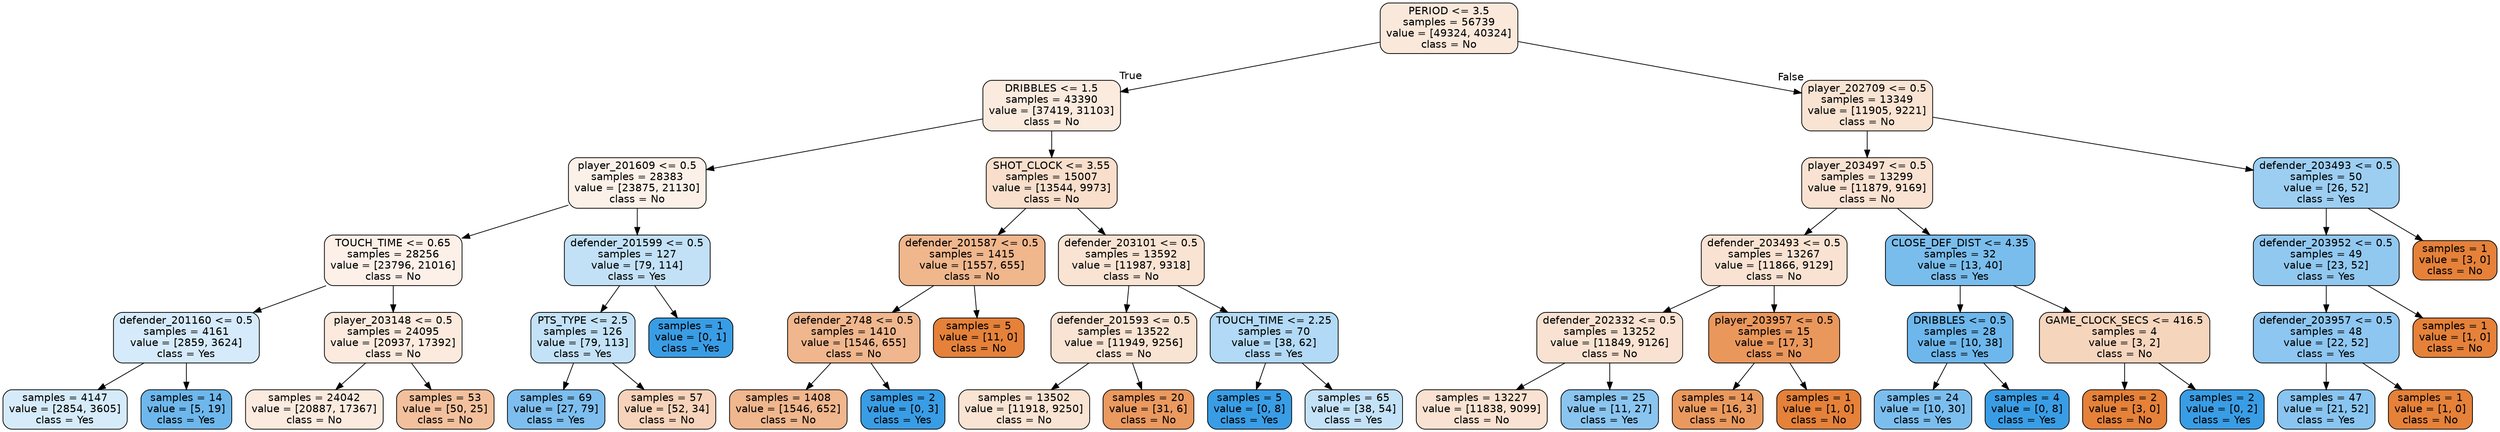 digraph Tree {
node [shape=box, style="filled, rounded", color="black", fontname=helvetica] ;
edge [fontname=helvetica] ;
0 [label="PERIOD <= 3.5\nsamples = 56739\nvalue = [49324, 40324]\nclass = No", fillcolor="#fae8db"] ;
1 [label="DRIBBLES <= 1.5\nsamples = 43390\nvalue = [37419, 31103]\nclass = No", fillcolor="#fbeade"] ;
0 -> 1 [labeldistance=2.5, labelangle=45, headlabel="True"] ;
2 [label="player_201609 <= 0.5\nsamples = 28383\nvalue = [23875, 21130]\nclass = No", fillcolor="#fcf1e8"] ;
1 -> 2 ;
3 [label="TOUCH_TIME <= 0.65\nsamples = 28256\nvalue = [23796, 21016]\nclass = No", fillcolor="#fcf0e8"] ;
2 -> 3 ;
4 [label="defender_201160 <= 0.5\nsamples = 4161\nvalue = [2859, 3624]\nclass = Yes", fillcolor="#d5eafa"] ;
3 -> 4 ;
5 [label="samples = 4147\nvalue = [2854, 3605]\nclass = Yes", fillcolor="#d6ebfa"] ;
4 -> 5 ;
6 [label="samples = 14\nvalue = [5, 19]\nclass = Yes", fillcolor="#6db7ec"] ;
4 -> 6 ;
7 [label="player_203148 <= 0.5\nsamples = 24095\nvalue = [20937, 17392]\nclass = No", fillcolor="#fbeadd"] ;
3 -> 7 ;
8 [label="samples = 24042\nvalue = [20887, 17367]\nclass = No", fillcolor="#fbeade"] ;
7 -> 8 ;
9 [label="samples = 53\nvalue = [50, 25]\nclass = No", fillcolor="#f2c09c"] ;
7 -> 9 ;
10 [label="defender_201599 <= 0.5\nsamples = 127\nvalue = [79, 114]\nclass = Yes", fillcolor="#c2e1f7"] ;
2 -> 10 ;
11 [label="PTS_TYPE <= 2.5\nsamples = 126\nvalue = [79, 113]\nclass = Yes", fillcolor="#c3e2f7"] ;
10 -> 11 ;
12 [label="samples = 69\nvalue = [27, 79]\nclass = Yes", fillcolor="#7dbeee"] ;
11 -> 12 ;
13 [label="samples = 57\nvalue = [52, 34]\nclass = No", fillcolor="#f6d3ba"] ;
11 -> 13 ;
14 [label="samples = 1\nvalue = [0, 1]\nclass = Yes", fillcolor="#399de5"] ;
10 -> 14 ;
15 [label="SHOT_CLOCK <= 3.55\nsamples = 15007\nvalue = [13544, 9973]\nclass = No", fillcolor="#f8decb"] ;
1 -> 15 ;
16 [label="defender_201587 <= 0.5\nsamples = 1415\nvalue = [1557, 655]\nclass = No", fillcolor="#f0b68c"] ;
15 -> 16 ;
17 [label="defender_2748 <= 0.5\nsamples = 1410\nvalue = [1546, 655]\nclass = No", fillcolor="#f0b68d"] ;
16 -> 17 ;
18 [label="samples = 1408\nvalue = [1546, 652]\nclass = No", fillcolor="#f0b68d"] ;
17 -> 18 ;
19 [label="samples = 2\nvalue = [0, 3]\nclass = Yes", fillcolor="#399de5"] ;
17 -> 19 ;
20 [label="samples = 5\nvalue = [11, 0]\nclass = No", fillcolor="#e58139"] ;
16 -> 20 ;
21 [label="defender_203101 <= 0.5\nsamples = 13592\nvalue = [11987, 9318]\nclass = No", fillcolor="#f9e3d3"] ;
15 -> 21 ;
22 [label="defender_201593 <= 0.5\nsamples = 13522\nvalue = [11949, 9256]\nclass = No", fillcolor="#f9e3d2"] ;
21 -> 22 ;
23 [label="samples = 13502\nvalue = [11918, 9250]\nclass = No", fillcolor="#f9e3d3"] ;
22 -> 23 ;
24 [label="samples = 20\nvalue = [31, 6]\nclass = No", fillcolor="#ea995f"] ;
22 -> 24 ;
25 [label="TOUCH_TIME <= 2.25\nsamples = 70\nvalue = [38, 62]\nclass = Yes", fillcolor="#b2d9f5"] ;
21 -> 25 ;
26 [label="samples = 5\nvalue = [0, 8]\nclass = Yes", fillcolor="#399de5"] ;
25 -> 26 ;
27 [label="samples = 65\nvalue = [38, 54]\nclass = Yes", fillcolor="#c4e2f7"] ;
25 -> 27 ;
28 [label="player_202709 <= 0.5\nsamples = 13349\nvalue = [11905, 9221]\nclass = No", fillcolor="#f9e3d2"] ;
0 -> 28 [labeldistance=2.5, labelangle=-45, headlabel="False"] ;
29 [label="player_203497 <= 0.5\nsamples = 13299\nvalue = [11879, 9169]\nclass = No", fillcolor="#f9e2d2"] ;
28 -> 29 ;
30 [label="defender_203493 <= 0.5\nsamples = 13267\nvalue = [11866, 9129]\nclass = No", fillcolor="#f9e2d1"] ;
29 -> 30 ;
31 [label="defender_202332 <= 0.5\nsamples = 13252\nvalue = [11849, 9126]\nclass = No", fillcolor="#f9e2d1"] ;
30 -> 31 ;
32 [label="samples = 13227\nvalue = [11838, 9099]\nclass = No", fillcolor="#f9e2d1"] ;
31 -> 32 ;
33 [label="samples = 25\nvalue = [11, 27]\nclass = Yes", fillcolor="#8ac5f0"] ;
31 -> 33 ;
34 [label="player_203957 <= 0.5\nsamples = 15\nvalue = [17, 3]\nclass = No", fillcolor="#ea975c"] ;
30 -> 34 ;
35 [label="samples = 14\nvalue = [16, 3]\nclass = No", fillcolor="#ea995e"] ;
34 -> 35 ;
36 [label="samples = 1\nvalue = [1, 0]\nclass = No", fillcolor="#e58139"] ;
34 -> 36 ;
37 [label="CLOSE_DEF_DIST <= 4.35\nsamples = 32\nvalue = [13, 40]\nclass = Yes", fillcolor="#79bded"] ;
29 -> 37 ;
38 [label="DRIBBLES <= 0.5\nsamples = 28\nvalue = [10, 38]\nclass = Yes", fillcolor="#6db7ec"] ;
37 -> 38 ;
39 [label="samples = 24\nvalue = [10, 30]\nclass = Yes", fillcolor="#7bbeee"] ;
38 -> 39 ;
40 [label="samples = 4\nvalue = [0, 8]\nclass = Yes", fillcolor="#399de5"] ;
38 -> 40 ;
41 [label="GAME_CLOCK_SECS <= 416.5\nsamples = 4\nvalue = [3, 2]\nclass = No", fillcolor="#f6d5bd"] ;
37 -> 41 ;
42 [label="samples = 2\nvalue = [3, 0]\nclass = No", fillcolor="#e58139"] ;
41 -> 42 ;
43 [label="samples = 2\nvalue = [0, 2]\nclass = Yes", fillcolor="#399de5"] ;
41 -> 43 ;
44 [label="defender_203493 <= 0.5\nsamples = 50\nvalue = [26, 52]\nclass = Yes", fillcolor="#9ccef2"] ;
28 -> 44 ;
45 [label="defender_203952 <= 0.5\nsamples = 49\nvalue = [23, 52]\nclass = Yes", fillcolor="#91c8f0"] ;
44 -> 45 ;
46 [label="defender_203957 <= 0.5\nsamples = 48\nvalue = [22, 52]\nclass = Yes", fillcolor="#8dc6f0"] ;
45 -> 46 ;
47 [label="samples = 47\nvalue = [21, 52]\nclass = Yes", fillcolor="#89c5f0"] ;
46 -> 47 ;
48 [label="samples = 1\nvalue = [1, 0]\nclass = No", fillcolor="#e58139"] ;
46 -> 48 ;
49 [label="samples = 1\nvalue = [1, 0]\nclass = No", fillcolor="#e58139"] ;
45 -> 49 ;
50 [label="samples = 1\nvalue = [3, 0]\nclass = No", fillcolor="#e58139"] ;
44 -> 50 ;
}